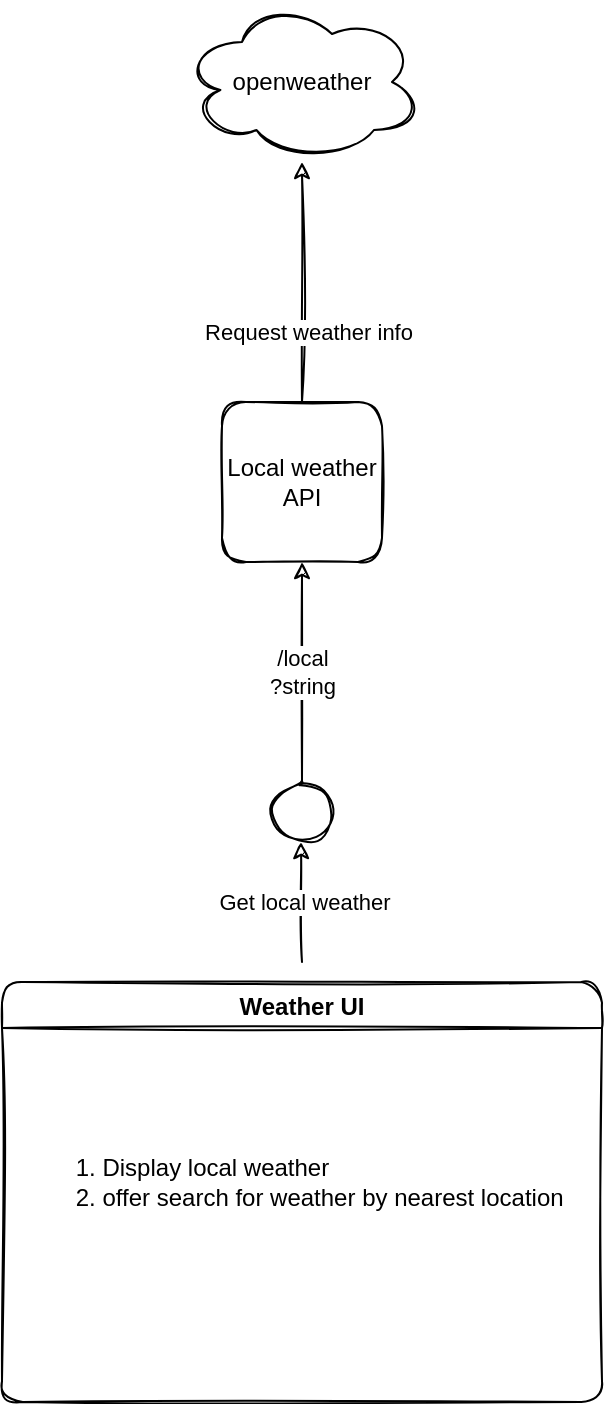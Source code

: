 <mxfile version="16.6.6" type="github" pages="2"><diagram id="plk3wqzYkOA_2KRlpeim" name="high level app design"><mxGraphModel dx="786" dy="1019" grid="1" gridSize="10" guides="1" tooltips="1" connect="1" arrows="1" fold="1" page="1" pageScale="1" pageWidth="850" pageHeight="1100" math="0" shadow="0"><root><mxCell id="0"/><mxCell id="1" parent="0"/><mxCell id="RxvidHJlNqRQJPqzK-xr-1" value="Local weather API&lt;br&gt;" style="whiteSpace=wrap;html=1;aspect=fixed;sketch=1;rounded=1;" vertex="1" parent="1"><mxGeometry x="395" y="270" width="80" height="80" as="geometry"/></mxCell><mxCell id="RxvidHJlNqRQJPqzK-xr-2" value="openweather" style="ellipse;shape=cloud;whiteSpace=wrap;html=1;sketch=1;rounded=1;" vertex="1" parent="1"><mxGeometry x="375" y="70" width="120" height="80" as="geometry"/></mxCell><mxCell id="RxvidHJlNqRQJPqzK-xr-7" value="" style="endArrow=classic;html=1;rounded=1;exitX=0.5;exitY=0;exitDx=0;exitDy=0;sketch=1;" edge="1" parent="1" source="RxvidHJlNqRQJPqzK-xr-1" target="RxvidHJlNqRQJPqzK-xr-2"><mxGeometry width="50" height="50" relative="1" as="geometry"><mxPoint x="435" y="260" as="sourcePoint"/><mxPoint x="485" y="280" as="targetPoint"/></mxGeometry></mxCell><mxCell id="RxvidHJlNqRQJPqzK-xr-8" value="Request weather info" style="edgeLabel;html=1;align=center;verticalAlign=middle;resizable=0;points=[];sketch=1;rounded=1;" vertex="1" connectable="0" parent="RxvidHJlNqRQJPqzK-xr-7"><mxGeometry x="-0.411" y="-3" relative="1" as="geometry"><mxPoint as="offset"/></mxGeometry></mxCell><mxCell id="RxvidHJlNqRQJPqzK-xr-13" value="" style="ellipse;whiteSpace=wrap;html=1;aspect=fixed;sketch=1;rounded=1;" vertex="1" parent="1"><mxGeometry x="420" y="460" width="30" height="30" as="geometry"/></mxCell><mxCell id="RxvidHJlNqRQJPqzK-xr-15" value="/local&lt;br&gt;?string" style="endArrow=classic;html=1;rounded=1;exitX=0.5;exitY=0;exitDx=0;exitDy=0;sketch=1;" edge="1" parent="1" source="RxvidHJlNqRQJPqzK-xr-13"><mxGeometry width="50" height="50" relative="1" as="geometry"><mxPoint x="395" y="400" as="sourcePoint"/><mxPoint x="435" y="350" as="targetPoint"/></mxGeometry></mxCell><mxCell id="RxvidHJlNqRQJPqzK-xr-20" value="" style="group;sketch=1;rounded=1;" vertex="1" connectable="0" parent="1"><mxGeometry x="290" y="570" width="290" height="190" as="geometry"/></mxCell><mxCell id="RxvidHJlNqRQJPqzK-xr-17" value="Weather UI" style="swimlane;resizable=1;container=0;sketch=1;rounded=1;" vertex="1" parent="RxvidHJlNqRQJPqzK-xr-20"><mxGeometry x="-5" y="-10" width="300" height="210" as="geometry"/></mxCell><mxCell id="RxvidHJlNqRQJPqzK-xr-22" value="&lt;ol style=&quot;text-align: left&quot;&gt;&lt;li&gt;Display local weather&lt;br&gt;&lt;/li&gt;&lt;li&gt;offer search for weather by nearest location&lt;/li&gt;&lt;/ol&gt;" style="text;html=1;align=center;verticalAlign=middle;resizable=0;points=[];autosize=1;strokeColor=none;fillColor=none;container=1;sketch=1;rounded=1;" vertex="1" parent="RxvidHJlNqRQJPqzK-xr-17"><mxGeometry y="70" width="290" height="60" as="geometry"/></mxCell><mxCell id="RxvidHJlNqRQJPqzK-xr-23" value="" style="endArrow=classic;html=1;rounded=1;sketch=1;" edge="1" parent="1"><mxGeometry width="50" height="50" relative="1" as="geometry"><mxPoint x="435" y="550" as="sourcePoint"/><mxPoint x="434.5" y="490" as="targetPoint"/></mxGeometry></mxCell><mxCell id="RxvidHJlNqRQJPqzK-xr-24" value="Get local weather" style="edgeLabel;html=1;align=center;verticalAlign=middle;resizable=0;points=[];sketch=1;rounded=1;" vertex="1" connectable="0" parent="RxvidHJlNqRQJPqzK-xr-23"><mxGeometry x="0.1" y="2" relative="1" as="geometry"><mxPoint x="3" y="3" as="offset"/></mxGeometry></mxCell></root></mxGraphModel></diagram><diagram id="G91XjuM_c75mq-chZIGd" name="local weather api"><mxGraphModel dx="1636" dy="1019" grid="1" gridSize="10" guides="1" tooltips="1" connect="1" arrows="1" fold="1" page="1" pageScale="1" pageWidth="850" pageHeight="1100" math="0" shadow="0"><root><mxCell id="fqzLvSpdwPmXA5R1ELcO-0"/><mxCell id="fqzLvSpdwPmXA5R1ELcO-1" parent="fqzLvSpdwPmXA5R1ELcO-0"/><mxCell id="pIS6bxMFH4doW85y40pE-1" value="" style="ellipse;shape=cloud;whiteSpace=wrap;html=1;rounded=1;fillColor=#21C0A5;strokeColor=#006658;fontColor=#5C5C5C;" vertex="1" parent="fqzLvSpdwPmXA5R1ELcO-1"><mxGeometry x="-560" y="170" width="120" height="80" as="geometry"/></mxCell><mxCell id="pIS6bxMFH4doW85y40pE-2" value="" style="endArrow=classic;html=1;rounded=1;exitX=0.5;exitY=0;exitDx=0;exitDy=0;strokeColor=#006658;fontColor=#5C5C5C;" edge="1" parent="fqzLvSpdwPmXA5R1ELcO-1" source="ckjmHnhSaVgQ4vh8XAZy-8"><mxGeometry width="50" height="50" relative="1" as="geometry"><mxPoint x="-500" y="360" as="sourcePoint"/><mxPoint x="-500" y="250" as="targetPoint"/></mxGeometry></mxCell><mxCell id="pIS6bxMFH4doW85y40pE-3" value="&lt;span style=&quot;color: rgb(72 , 72 , 74) ; font-family: &amp;#34;arial&amp;#34; , sans-serif ; font-size: 15px ; text-align: left&quot;&gt;Geographical coordinates (latitude, longitude).&lt;/span&gt;" style="edgeLabel;html=1;align=center;verticalAlign=middle;resizable=0;points=[];rounded=1;fontColor=#5C5C5C;" vertex="1" connectable="0" parent="pIS6bxMFH4doW85y40pE-2"><mxGeometry x="0.097" relative="1" as="geometry"><mxPoint y="1" as="offset"/></mxGeometry></mxCell><mxCell id="pIS6bxMFH4doW85y40pE-8" value="" style="endArrow=classic;html=1;rounded=1;exitX=0.5;exitY=0;exitDx=0;exitDy=0;entryX=0.595;entryY=1.017;entryDx=0;entryDy=0;entryPerimeter=0;strokeColor=#006658;fontColor=#5C5C5C;" edge="1" parent="fqzLvSpdwPmXA5R1ELcO-1" target="ckjmHnhSaVgQ4vh8XAZy-9"><mxGeometry width="50" height="50" relative="1" as="geometry"><mxPoint x="-560" y="630" as="sourcePoint"/><mxPoint x="-729" y="503" as="targetPoint"/></mxGeometry></mxCell><mxCell id="pIS6bxMFH4doW85y40pE-9" value="Geographical coordinates for a city" style="edgeLabel;html=1;align=center;verticalAlign=middle;resizable=0;points=[];rounded=1;fontColor=#5C5C5C;" vertex="1" connectable="0" parent="pIS6bxMFH4doW85y40pE-8"><mxGeometry x="-0.047" y="1" relative="1" as="geometry"><mxPoint as="offset"/></mxGeometry></mxCell><mxCell id="ckjmHnhSaVgQ4vh8XAZy-0" value="weather&amp;nbsp; api: /local?" style="ellipse;whiteSpace=wrap;html=1;aspect=fixed;rounded=1;fillColor=#21C0A5;strokeColor=#006658;fontColor=#5C5C5C;" vertex="1" parent="fqzLvSpdwPmXA5R1ELcO-1"><mxGeometry x="-595" y="880" width="70" height="70" as="geometry"/></mxCell><mxCell id="ckjmHnhSaVgQ4vh8XAZy-1" value="" style="endArrow=classic;html=1;rounded=1;entryX=0.496;entryY=0.983;entryDx=0;entryDy=0;entryPerimeter=0;strokeColor=#006658;fontColor=#5C5C5C;" edge="1" parent="fqzLvSpdwPmXA5R1ELcO-1" target="ckjmHnhSaVgQ4vh8XAZy-15"><mxGeometry width="50" height="50" relative="1" as="geometry"><mxPoint x="-560" y="870" as="sourcePoint"/><mxPoint x="-400" y="800" as="targetPoint"/><Array as="points"><mxPoint x="-560" y="870"/></Array></mxGeometry></mxCell><mxCell id="ckjmHnhSaVgQ4vh8XAZy-17" value="Weather information for city" style="edgeLabel;html=1;align=center;verticalAlign=middle;resizable=0;points=[];rounded=1;fontColor=#5C5C5C;" vertex="1" connectable="0" parent="ckjmHnhSaVgQ4vh8XAZy-1"><mxGeometry x="-0.079" y="2" relative="1" as="geometry"><mxPoint as="offset"/></mxGeometry></mxCell><mxCell id="ckjmHnhSaVgQ4vh8XAZy-2" value="Weather" style="swimlane;fontStyle=0;childLayout=stackLayout;horizontal=1;startSize=30;horizontalStack=0;resizeParent=1;resizeParentMax=0;resizeLast=0;collapsible=1;marginBottom=0;rounded=1;fillColor=#21C0A5;strokeColor=#006658;fontColor=#5C5C5C;" vertex="1" parent="fqzLvSpdwPmXA5R1ELcO-1"><mxGeometry x="-350" y="360" width="140" height="60" as="geometry"/></mxCell><mxCell id="ckjmHnhSaVgQ4vh8XAZy-3" value="Go find the weather" style="text;strokeColor=none;fillColor=none;align=left;verticalAlign=middle;spacingLeft=4;spacingRight=4;overflow=hidden;points=[[0,0.5],[1,0.5]];portConstraint=eastwest;rotatable=0;rounded=1;fontColor=#5C5C5C;" vertex="1" parent="ckjmHnhSaVgQ4vh8XAZy-2"><mxGeometry y="30" width="140" height="30" as="geometry"/></mxCell><mxCell id="ckjmHnhSaVgQ4vh8XAZy-7" value="" style="endArrow=classic;html=1;rounded=1;entryX=0.564;entryY=1.033;entryDx=0;entryDy=0;entryPerimeter=0;exitX=0.636;exitY=-0.037;exitDx=0;exitDy=0;exitPerimeter=0;strokeColor=#006658;fontColor=#5C5C5C;" edge="1" parent="fqzLvSpdwPmXA5R1ELcO-1" source="ckjmHnhSaVgQ4vh8XAZy-12" target="ckjmHnhSaVgQ4vh8XAZy-3"><mxGeometry width="50" height="50" relative="1" as="geometry"><mxPoint x="-530" y="630" as="sourcePoint"/><mxPoint x="-260" y="590" as="targetPoint"/></mxGeometry></mxCell><mxCell id="ckjmHnhSaVgQ4vh8XAZy-16" value="Weather information" style="edgeLabel;html=1;align=center;verticalAlign=middle;resizable=0;points=[];rounded=1;fontColor=#5C5C5C;" vertex="1" connectable="0" parent="ckjmHnhSaVgQ4vh8XAZy-7"><mxGeometry x="-0.634" relative="1" as="geometry"><mxPoint as="offset"/></mxGeometry></mxCell><mxCell id="ckjmHnhSaVgQ4vh8XAZy-8" value="Geographical coordinates" style="swimlane;fontStyle=0;childLayout=stackLayout;horizontal=1;startSize=30;horizontalStack=0;resizeParent=1;resizeParentMax=0;resizeLast=0;collapsible=1;marginBottom=0;whiteSpace=wrap;rounded=1;fillColor=#21C0A5;strokeColor=#006658;fontColor=#5C5C5C;" vertex="1" parent="fqzLvSpdwPmXA5R1ELcO-1"><mxGeometry x="-720" y="360" width="200" height="60" as="geometry"/></mxCell><mxCell id="ckjmHnhSaVgQ4vh8XAZy-9" value="Get geographical coordinates for a city" style="text;strokeColor=none;fillColor=none;align=left;verticalAlign=middle;spacingLeft=4;spacingRight=4;overflow=hidden;points=[[0,0.5],[1,0.5]];portConstraint=eastwest;rotatable=0;whiteSpace=wrap;rounded=1;fontColor=#5C5C5C;" vertex="1" parent="ckjmHnhSaVgQ4vh8XAZy-8"><mxGeometry y="30" width="200" height="30" as="geometry"/></mxCell><mxCell id="ckjmHnhSaVgQ4vh8XAZy-12" value="Weather app" style="swimlane;fontStyle=1;childLayout=stackLayout;horizontal=1;startSize=30;horizontalStack=0;resizeParent=1;resizeParentMax=0;resizeLast=0;collapsible=1;marginBottom=0;rounded=1;fillColor=#21C0A5;strokeColor=#006658;fontColor=#5C5C5C;" vertex="1" parent="fqzLvSpdwPmXA5R1ELcO-1"><mxGeometry x="-700" y="630" width="280" height="120" as="geometry"/></mxCell><mxCell id="ckjmHnhSaVgQ4vh8XAZy-13" value="Get user request by city" style="text;strokeColor=none;fillColor=none;align=left;verticalAlign=middle;spacingLeft=4;spacingRight=4;overflow=hidden;points=[[0,0.5],[1,0.5]];portConstraint=eastwest;rotatable=0;rounded=1;fontColor=#5C5C5C;" vertex="1" parent="ckjmHnhSaVgQ4vh8XAZy-12"><mxGeometry y="30" width="280" height="30" as="geometry"/></mxCell><mxCell id="ckjmHnhSaVgQ4vh8XAZy-14" value="Get geographical coordinates" style="text;strokeColor=none;fillColor=none;align=left;verticalAlign=middle;spacingLeft=4;spacingRight=4;overflow=hidden;points=[[0,0.5],[1,0.5]];portConstraint=eastwest;rotatable=0;whiteSpace=wrap;rounded=1;fontColor=#5C5C5C;" vertex="1" parent="ckjmHnhSaVgQ4vh8XAZy-12"><mxGeometry y="60" width="280" height="30" as="geometry"/></mxCell><mxCell id="ckjmHnhSaVgQ4vh8XAZy-15" value="Store coordinates into db: Consider storing commonly requested locations in memory for performance&#10;&#10;" style="text;strokeColor=none;fillColor=none;align=left;verticalAlign=middle;spacingLeft=4;spacingRight=4;overflow=hidden;points=[[0,0.5],[1,0.5]];portConstraint=eastwest;rotatable=0;whiteSpace=wrap;rounded=1;fontColor=#5C5C5C;" vertex="1" parent="ckjmHnhSaVgQ4vh8XAZy-12"><mxGeometry y="90" width="280" height="30" as="geometry"/></mxCell></root></mxGraphModel></diagram></mxfile>